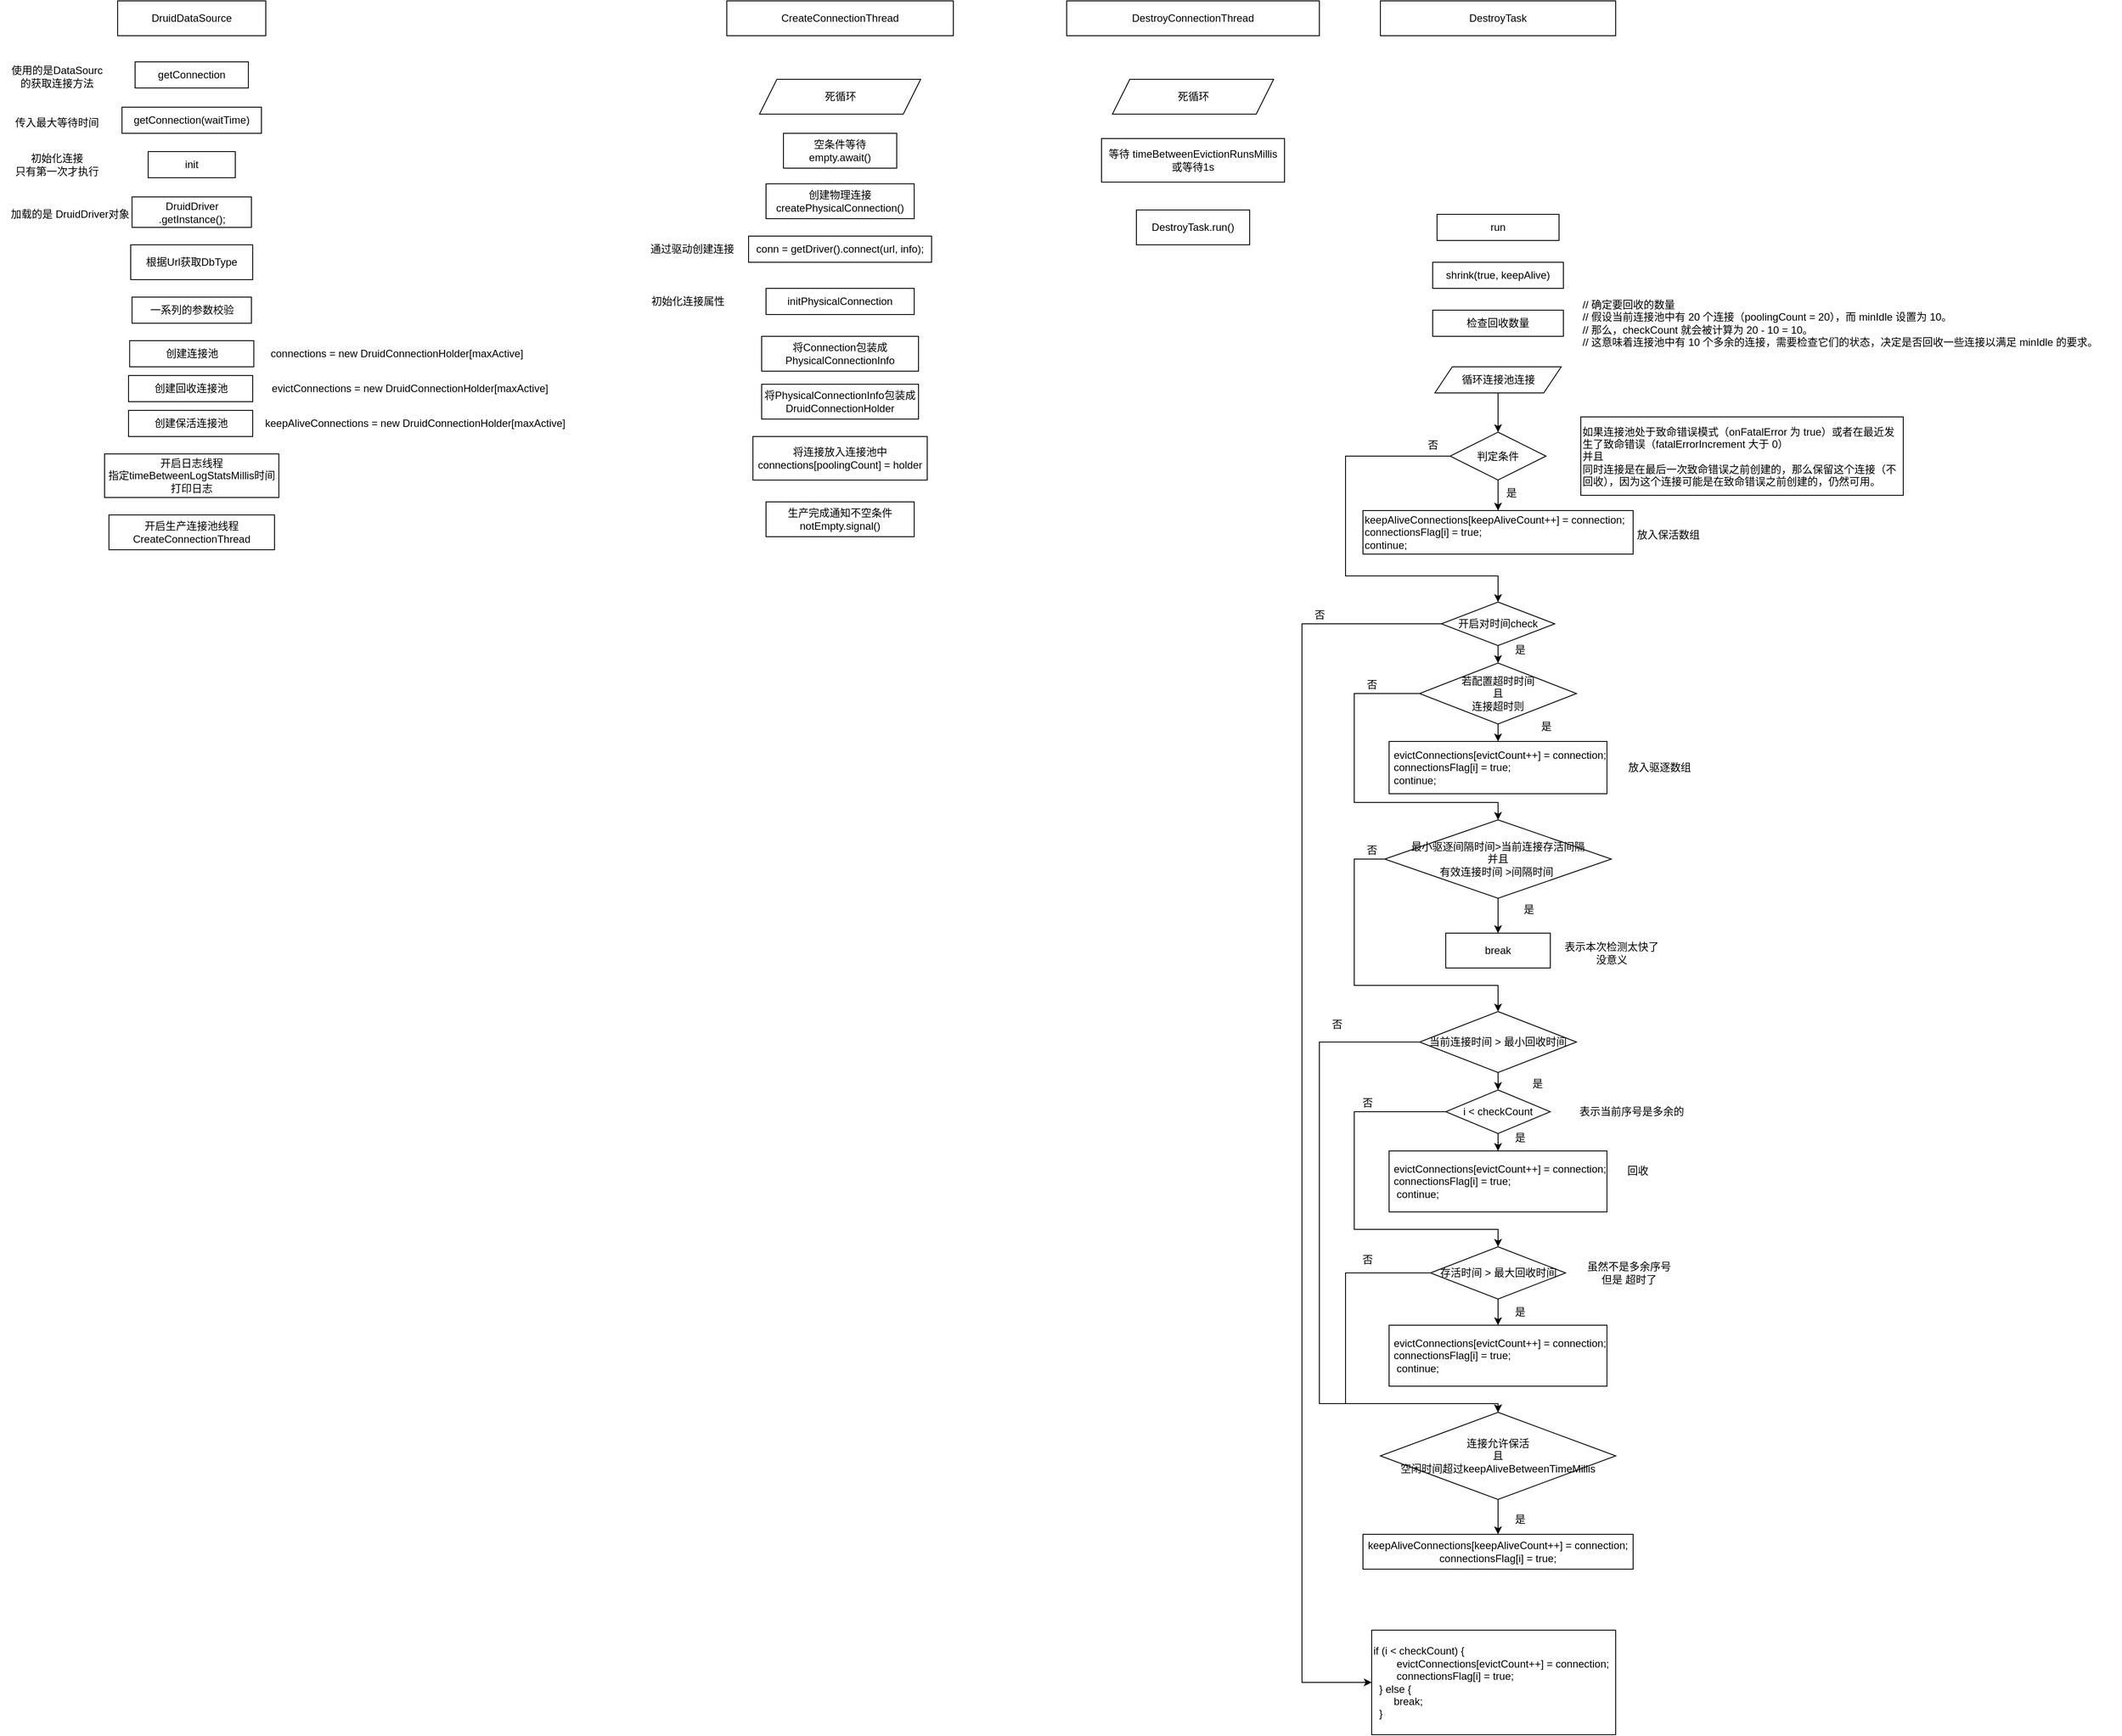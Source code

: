 <mxfile version="22.0.0" type="github">
  <diagram name="第 1 页" id="wUAEAIxkWxok8icOV6td">
    <mxGraphModel dx="794" dy="482" grid="1" gridSize="10" guides="1" tooltips="1" connect="1" arrows="1" fold="1" page="1" pageScale="1" pageWidth="4681" pageHeight="3300" math="0" shadow="0">
      <root>
        <mxCell id="0" />
        <mxCell id="1" parent="0" />
        <mxCell id="99CrWy1h5ujyUwhnn91z-1" value="DruidDataSource" style="rounded=0;whiteSpace=wrap;html=1;" parent="1" vertex="1">
          <mxGeometry x="151" y="50" width="170" height="40" as="geometry" />
        </mxCell>
        <mxCell id="99CrWy1h5ujyUwhnn91z-2" value="getConnection" style="whiteSpace=wrap;html=1;" parent="1" vertex="1">
          <mxGeometry x="171" y="120" width="130" height="30" as="geometry" />
        </mxCell>
        <mxCell id="99CrWy1h5ujyUwhnn91z-3" value="使用的是DataSourc&lt;br&gt;的获取连接方法" style="text;html=1;align=center;verticalAlign=middle;resizable=0;points=[];autosize=1;strokeColor=none;fillColor=none;" parent="1" vertex="1">
          <mxGeometry x="16" y="117" width="130" height="40" as="geometry" />
        </mxCell>
        <mxCell id="99CrWy1h5ujyUwhnn91z-5" value="init" style="whiteSpace=wrap;html=1;" parent="1" vertex="1">
          <mxGeometry x="186" y="223" width="100" height="30" as="geometry" />
        </mxCell>
        <mxCell id="99CrWy1h5ujyUwhnn91z-6" value="初始化连接&lt;br&gt;只有第一次才执行" style="text;html=1;align=center;verticalAlign=middle;resizable=0;points=[];autosize=1;strokeColor=none;fillColor=none;" parent="1" vertex="1">
          <mxGeometry x="21" y="218" width="120" height="40" as="geometry" />
        </mxCell>
        <mxCell id="99CrWy1h5ujyUwhnn91z-7" value="传入最大等待时间" style="text;html=1;align=center;verticalAlign=middle;resizable=0;points=[];autosize=1;strokeColor=none;fillColor=none;" parent="1" vertex="1">
          <mxGeometry x="21" y="175" width="120" height="30" as="geometry" />
        </mxCell>
        <mxCell id="99CrWy1h5ujyUwhnn91z-8" value="getConnection(waitTime)" style="whiteSpace=wrap;html=1;" parent="1" vertex="1">
          <mxGeometry x="156" y="172" width="160" height="30" as="geometry" />
        </mxCell>
        <mxCell id="99CrWy1h5ujyUwhnn91z-9" value="加载的是 DruidDriver对象" style="text;html=1;align=center;verticalAlign=middle;resizable=0;points=[];autosize=1;strokeColor=none;fillColor=none;" parent="1" vertex="1">
          <mxGeometry x="16" y="280" width="160" height="30" as="geometry" />
        </mxCell>
        <mxCell id="99CrWy1h5ujyUwhnn91z-10" value="DruidDriver&lt;br&gt;.getInstance();" style="whiteSpace=wrap;html=1;" parent="1" vertex="1">
          <mxGeometry x="167.5" y="275" width="137" height="35" as="geometry" />
        </mxCell>
        <mxCell id="99CrWy1h5ujyUwhnn91z-11" value="根据Url获取DbType" style="whiteSpace=wrap;html=1;" parent="1" vertex="1">
          <mxGeometry x="166" y="330" width="140" height="40" as="geometry" />
        </mxCell>
        <mxCell id="ddNXW40_BPUpoWxZo95l-1" value="一系列的参数校验" style="rounded=0;whiteSpace=wrap;html=1;" vertex="1" parent="1">
          <mxGeometry x="167.5" y="390" width="137" height="30" as="geometry" />
        </mxCell>
        <mxCell id="ddNXW40_BPUpoWxZo95l-2" value="创建连接池" style="whiteSpace=wrap;html=1;" vertex="1" parent="1">
          <mxGeometry x="164.75" y="440" width="142.5" height="30" as="geometry" />
        </mxCell>
        <mxCell id="ddNXW40_BPUpoWxZo95l-3" value="connections = new DruidConnectionHolder[maxActive]" style="text;html=1;align=center;verticalAlign=middle;resizable=0;points=[];autosize=1;strokeColor=none;fillColor=none;" vertex="1" parent="1">
          <mxGeometry x="316" y="440" width="310" height="30" as="geometry" />
        </mxCell>
        <mxCell id="ddNXW40_BPUpoWxZo95l-4" value="创建回收连接池" style="whiteSpace=wrap;html=1;" vertex="1" parent="1">
          <mxGeometry x="163.5" y="480" width="142.5" height="30" as="geometry" />
        </mxCell>
        <mxCell id="ddNXW40_BPUpoWxZo95l-5" value="创建保活连接池" style="whiteSpace=wrap;html=1;" vertex="1" parent="1">
          <mxGeometry x="163.5" y="520" width="142.5" height="30" as="geometry" />
        </mxCell>
        <mxCell id="ddNXW40_BPUpoWxZo95l-6" value="evictConnections = new DruidConnectionHolder[maxActive]" style="text;html=1;align=center;verticalAlign=middle;resizable=0;points=[];autosize=1;strokeColor=none;fillColor=none;" vertex="1" parent="1">
          <mxGeometry x="316" y="480" width="340" height="30" as="geometry" />
        </mxCell>
        <mxCell id="ddNXW40_BPUpoWxZo95l-7" value="keepAliveConnections = new DruidConnectionHolder[maxActive]" style="text;html=1;align=center;verticalAlign=middle;resizable=0;points=[];autosize=1;strokeColor=none;fillColor=none;" vertex="1" parent="1">
          <mxGeometry x="307.25" y="520" width="370" height="30" as="geometry" />
        </mxCell>
        <mxCell id="ddNXW40_BPUpoWxZo95l-9" value="开启日志线程&lt;br&gt;指定timeBetweenLogStatsMillis时间 打印日志" style="whiteSpace=wrap;html=1;" vertex="1" parent="1">
          <mxGeometry x="136" y="570" width="200" height="50" as="geometry" />
        </mxCell>
        <mxCell id="ddNXW40_BPUpoWxZo95l-10" value="开启生产连接池线程&lt;br&gt;CreateConnectionThread" style="whiteSpace=wrap;html=1;" vertex="1" parent="1">
          <mxGeometry x="141" y="640" width="190" height="40" as="geometry" />
        </mxCell>
        <mxCell id="ddNXW40_BPUpoWxZo95l-11" value="死循环" style="shape=parallelogram;perimeter=parallelogramPerimeter;whiteSpace=wrap;html=1;fixedSize=1;" vertex="1" parent="1">
          <mxGeometry x="887.5" y="140" width="185" height="40" as="geometry" />
        </mxCell>
        <mxCell id="ddNXW40_BPUpoWxZo95l-12" value="CreateConnectionThread" style="whiteSpace=wrap;html=1;" vertex="1" parent="1">
          <mxGeometry x="850" y="50" width="260" height="40" as="geometry" />
        </mxCell>
        <mxCell id="ddNXW40_BPUpoWxZo95l-13" value="空条件等待&lt;br&gt;empty.await()" style="whiteSpace=wrap;html=1;" vertex="1" parent="1">
          <mxGeometry x="915" y="202" width="130" height="40" as="geometry" />
        </mxCell>
        <mxCell id="ddNXW40_BPUpoWxZo95l-14" value="创建物理连接&lt;br&gt;createPhysicalConnection()" style="whiteSpace=wrap;html=1;" vertex="1" parent="1">
          <mxGeometry x="895" y="260" width="170" height="40" as="geometry" />
        </mxCell>
        <mxCell id="ddNXW40_BPUpoWxZo95l-15" value="conn = getDriver().connect(url, info);" style="whiteSpace=wrap;html=1;" vertex="1" parent="1">
          <mxGeometry x="875" y="320" width="210" height="30" as="geometry" />
        </mxCell>
        <mxCell id="ddNXW40_BPUpoWxZo95l-16" value="通过驱动创建连接" style="text;html=1;align=center;verticalAlign=middle;resizable=0;points=[];autosize=1;strokeColor=none;fillColor=none;" vertex="1" parent="1">
          <mxGeometry x="750" y="320" width="120" height="30" as="geometry" />
        </mxCell>
        <mxCell id="ddNXW40_BPUpoWxZo95l-17" value="initPhysicalConnection" style="whiteSpace=wrap;html=1;" vertex="1" parent="1">
          <mxGeometry x="895" y="380" width="170" height="30" as="geometry" />
        </mxCell>
        <mxCell id="ddNXW40_BPUpoWxZo95l-18" value="初始化连接属性" style="text;html=1;align=center;verticalAlign=middle;resizable=0;points=[];autosize=1;strokeColor=none;fillColor=none;" vertex="1" parent="1">
          <mxGeometry x="750" y="380" width="110" height="30" as="geometry" />
        </mxCell>
        <mxCell id="ddNXW40_BPUpoWxZo95l-19" value="将Connection包装成&lt;br&gt;PhysicalConnectionInfo" style="whiteSpace=wrap;html=1;" vertex="1" parent="1">
          <mxGeometry x="890" y="435" width="180" height="40" as="geometry" />
        </mxCell>
        <mxCell id="ddNXW40_BPUpoWxZo95l-20" value="将连接放入连接池中&lt;br&gt;connections[poolingCount] = holder" style="whiteSpace=wrap;html=1;" vertex="1" parent="1">
          <mxGeometry x="880" y="550" width="200" height="50" as="geometry" />
        </mxCell>
        <mxCell id="ddNXW40_BPUpoWxZo95l-21" value="生产完成通知不空条件&lt;br&gt;notEmpty.signal()" style="whiteSpace=wrap;html=1;" vertex="1" parent="1">
          <mxGeometry x="895" y="625" width="170" height="40" as="geometry" />
        </mxCell>
        <mxCell id="ddNXW40_BPUpoWxZo95l-22" value="将PhysicalConnectionInfo包装成&lt;br&gt;DruidConnectionHolder" style="whiteSpace=wrap;html=1;" vertex="1" parent="1">
          <mxGeometry x="890" y="490" width="180" height="40" as="geometry" />
        </mxCell>
        <mxCell id="ddNXW40_BPUpoWxZo95l-23" value="DestroyConnectionThread" style="whiteSpace=wrap;html=1;" vertex="1" parent="1">
          <mxGeometry x="1240" y="50" width="290" height="40" as="geometry" />
        </mxCell>
        <mxCell id="ddNXW40_BPUpoWxZo95l-24" value="死循环" style="shape=parallelogram;perimeter=parallelogramPerimeter;whiteSpace=wrap;html=1;fixedSize=1;" vertex="1" parent="1">
          <mxGeometry x="1292.5" y="140" width="185" height="40" as="geometry" />
        </mxCell>
        <mxCell id="ddNXW40_BPUpoWxZo95l-26" value="等待&amp;nbsp;timeBetweenEvictionRunsMillis&lt;br&gt;或等待1s" style="whiteSpace=wrap;html=1;" vertex="1" parent="1">
          <mxGeometry x="1280" y="208" width="210" height="50" as="geometry" />
        </mxCell>
        <mxCell id="ddNXW40_BPUpoWxZo95l-27" value="DestroyTask.run()" style="whiteSpace=wrap;html=1;" vertex="1" parent="1">
          <mxGeometry x="1320" y="290" width="130" height="40" as="geometry" />
        </mxCell>
        <mxCell id="ddNXW40_BPUpoWxZo95l-28" value="DestroyTask" style="whiteSpace=wrap;html=1;" vertex="1" parent="1">
          <mxGeometry x="1600" y="50" width="270" height="40" as="geometry" />
        </mxCell>
        <mxCell id="ddNXW40_BPUpoWxZo95l-29" value="run" style="whiteSpace=wrap;html=1;" vertex="1" parent="1">
          <mxGeometry x="1665" y="295" width="140" height="30" as="geometry" />
        </mxCell>
        <mxCell id="ddNXW40_BPUpoWxZo95l-30" value="shrink(true, keepAlive)" style="whiteSpace=wrap;html=1;" vertex="1" parent="1">
          <mxGeometry x="1660" y="350" width="150" height="30" as="geometry" />
        </mxCell>
        <mxCell id="ddNXW40_BPUpoWxZo95l-31" value="检查回收数量" style="whiteSpace=wrap;html=1;" vertex="1" parent="1">
          <mxGeometry x="1660" y="405" width="150" height="30" as="geometry" />
        </mxCell>
        <mxCell id="ddNXW40_BPUpoWxZo95l-32" value="&lt;div&gt;&amp;nbsp;&lt;span style=&quot;white-space: pre;&quot;&gt;&#x9;&lt;/span&gt;&amp;nbsp; &amp;nbsp; // 确定要回收的数量&lt;/div&gt;&lt;div&gt;&amp;nbsp; &amp;nbsp; &amp;nbsp; &amp;nbsp; &amp;nbsp; &amp;nbsp; // 假设当前连接池中有 20 个连接（poolingCount = 20），而 minIdle 设置为 10。&lt;/div&gt;&lt;div&gt;&amp;nbsp; &amp;nbsp; &amp;nbsp; &amp;nbsp; &amp;nbsp; &amp;nbsp; // 那么，checkCount 就会被计算为 20 - 10 = 10。&lt;/div&gt;&lt;div&gt;&amp;nbsp; &amp;nbsp; &amp;nbsp; &amp;nbsp; &amp;nbsp; &amp;nbsp; // 这意味着连接池中有 10 个多余的连接，需要检查它们的状态，决定是否回收一些连接以满足 minIdle 的要求。&lt;/div&gt;" style="text;html=1;align=left;verticalAlign=middle;resizable=0;points=[];autosize=1;strokeColor=none;fillColor=none;" vertex="1" parent="1">
          <mxGeometry x="1790" y="385" width="660" height="70" as="geometry" />
        </mxCell>
        <mxCell id="ddNXW40_BPUpoWxZo95l-40" style="edgeStyle=orthogonalEdgeStyle;rounded=0;orthogonalLoop=1;jettySize=auto;html=1;exitX=0.5;exitY=1;exitDx=0;exitDy=0;entryX=0.5;entryY=0;entryDx=0;entryDy=0;" edge="1" parent="1" source="ddNXW40_BPUpoWxZo95l-33" target="ddNXW40_BPUpoWxZo95l-35">
          <mxGeometry relative="1" as="geometry" />
        </mxCell>
        <mxCell id="ddNXW40_BPUpoWxZo95l-33" value="循环连接池连接" style="shape=parallelogram;perimeter=parallelogramPerimeter;whiteSpace=wrap;html=1;fixedSize=1;" vertex="1" parent="1">
          <mxGeometry x="1662.5" y="470" width="145" height="30" as="geometry" />
        </mxCell>
        <mxCell id="ddNXW40_BPUpoWxZo95l-34" value="&lt;div&gt;如果连接池处于致命错误模式（onFatalError 为 true）或者在最近发生了致命错误（fatalErrorIncrement 大于 0）&lt;/div&gt;&lt;div&gt;并且&lt;/div&gt;&lt;div&gt;&lt;span style=&quot;background-color: initial;&quot;&gt;同时连接是在最后一次致命错误之前创建的，那么保留这个连接（不回收），因为这个连接可能是在致命错误之前创建的，仍然可用。&lt;/span&gt;&lt;/div&gt;" style="whiteSpace=wrap;html=1;align=left;" vertex="1" parent="1">
          <mxGeometry x="1830" y="527.5" width="370" height="90" as="geometry" />
        </mxCell>
        <mxCell id="ddNXW40_BPUpoWxZo95l-37" style="edgeStyle=orthogonalEdgeStyle;rounded=0;orthogonalLoop=1;jettySize=auto;html=1;exitX=0.5;exitY=1;exitDx=0;exitDy=0;entryX=0.5;entryY=0;entryDx=0;entryDy=0;" edge="1" parent="1" source="ddNXW40_BPUpoWxZo95l-35" target="ddNXW40_BPUpoWxZo95l-36">
          <mxGeometry relative="1" as="geometry" />
        </mxCell>
        <mxCell id="ddNXW40_BPUpoWxZo95l-41" style="edgeStyle=orthogonalEdgeStyle;rounded=0;orthogonalLoop=1;jettySize=auto;html=1;exitX=0;exitY=0.5;exitDx=0;exitDy=0;entryX=0.5;entryY=0;entryDx=0;entryDy=0;" edge="1" parent="1" source="ddNXW40_BPUpoWxZo95l-35" target="ddNXW40_BPUpoWxZo95l-39">
          <mxGeometry relative="1" as="geometry">
            <Array as="points">
              <mxPoint x="1560" y="573" />
              <mxPoint x="1560" y="710" />
              <mxPoint x="1735" y="710" />
            </Array>
          </mxGeometry>
        </mxCell>
        <mxCell id="ddNXW40_BPUpoWxZo95l-35" value="判定条件" style="rhombus;whiteSpace=wrap;html=1;" vertex="1" parent="1">
          <mxGeometry x="1680" y="545" width="110" height="55" as="geometry" />
        </mxCell>
        <mxCell id="ddNXW40_BPUpoWxZo95l-36" value="&lt;div&gt;keepAliveConnections[keepAliveCount++] = connection;&lt;/div&gt;&lt;div&gt;connectionsFlag[i] = true;&lt;/div&gt;&lt;div&gt;continue;&lt;/div&gt;" style="whiteSpace=wrap;html=1;align=left;" vertex="1" parent="1">
          <mxGeometry x="1580" y="635" width="310" height="50" as="geometry" />
        </mxCell>
        <mxCell id="ddNXW40_BPUpoWxZo95l-38" value="是" style="text;html=1;align=center;verticalAlign=middle;resizable=0;points=[];autosize=1;strokeColor=none;fillColor=none;" vertex="1" parent="1">
          <mxGeometry x="1730" y="600" width="40" height="30" as="geometry" />
        </mxCell>
        <mxCell id="ddNXW40_BPUpoWxZo95l-49" style="edgeStyle=orthogonalEdgeStyle;rounded=0;orthogonalLoop=1;jettySize=auto;html=1;exitX=0.5;exitY=1;exitDx=0;exitDy=0;entryX=0.5;entryY=0;entryDx=0;entryDy=0;" edge="1" parent="1" source="ddNXW40_BPUpoWxZo95l-39" target="ddNXW40_BPUpoWxZo95l-43">
          <mxGeometry relative="1" as="geometry" />
        </mxCell>
        <mxCell id="ddNXW40_BPUpoWxZo95l-86" style="edgeStyle=orthogonalEdgeStyle;rounded=0;orthogonalLoop=1;jettySize=auto;html=1;exitX=0;exitY=0.5;exitDx=0;exitDy=0;entryX=0;entryY=0.5;entryDx=0;entryDy=0;" edge="1" parent="1" source="ddNXW40_BPUpoWxZo95l-39" target="ddNXW40_BPUpoWxZo95l-85">
          <mxGeometry relative="1" as="geometry">
            <Array as="points">
              <mxPoint x="1510" y="765" />
              <mxPoint x="1510" y="1980" />
            </Array>
          </mxGeometry>
        </mxCell>
        <mxCell id="ddNXW40_BPUpoWxZo95l-39" value="开启对时间check" style="rhombus;whiteSpace=wrap;html=1;" vertex="1" parent="1">
          <mxGeometry x="1670" y="740" width="130" height="50" as="geometry" />
        </mxCell>
        <mxCell id="ddNXW40_BPUpoWxZo95l-42" value="否" style="text;html=1;align=center;verticalAlign=middle;resizable=0;points=[];autosize=1;strokeColor=none;fillColor=none;" vertex="1" parent="1">
          <mxGeometry x="1640" y="545" width="40" height="30" as="geometry" />
        </mxCell>
        <mxCell id="ddNXW40_BPUpoWxZo95l-47" style="edgeStyle=orthogonalEdgeStyle;rounded=0;orthogonalLoop=1;jettySize=auto;html=1;exitX=0.5;exitY=1;exitDx=0;exitDy=0;entryX=0.5;entryY=0;entryDx=0;entryDy=0;" edge="1" parent="1" source="ddNXW40_BPUpoWxZo95l-43" target="ddNXW40_BPUpoWxZo95l-45">
          <mxGeometry relative="1" as="geometry" />
        </mxCell>
        <mxCell id="ddNXW40_BPUpoWxZo95l-55" style="edgeStyle=orthogonalEdgeStyle;rounded=0;orthogonalLoop=1;jettySize=auto;html=1;exitX=0;exitY=0.5;exitDx=0;exitDy=0;entryX=0.5;entryY=0;entryDx=0;entryDy=0;" edge="1" parent="1" source="ddNXW40_BPUpoWxZo95l-43" target="ddNXW40_BPUpoWxZo95l-51">
          <mxGeometry relative="1" as="geometry">
            <Array as="points">
              <mxPoint x="1570" y="845" />
              <mxPoint x="1570" y="970" />
              <mxPoint x="1735" y="970" />
            </Array>
          </mxGeometry>
        </mxCell>
        <mxCell id="ddNXW40_BPUpoWxZo95l-43" value="若配置超时时间&lt;br&gt;且&lt;br&gt;连接超时则" style="rhombus;whiteSpace=wrap;html=1;" vertex="1" parent="1">
          <mxGeometry x="1645" y="810" width="180" height="70" as="geometry" />
        </mxCell>
        <mxCell id="ddNXW40_BPUpoWxZo95l-44" value="放入保活数组" style="text;html=1;align=center;verticalAlign=middle;resizable=0;points=[];autosize=1;strokeColor=none;fillColor=none;" vertex="1" parent="1">
          <mxGeometry x="1880" y="648" width="100" height="30" as="geometry" />
        </mxCell>
        <mxCell id="ddNXW40_BPUpoWxZo95l-45" value="&lt;div&gt;&amp;nbsp;evictConnections[evictCount++] = connection;&lt;/div&gt;&lt;div&gt;&amp;nbsp;connectionsFlag[i] = true;&lt;/div&gt;&lt;div&gt;&amp;nbsp;continue;&lt;/div&gt;" style="whiteSpace=wrap;html=1;align=left;" vertex="1" parent="1">
          <mxGeometry x="1610" y="900" width="250" height="60" as="geometry" />
        </mxCell>
        <mxCell id="ddNXW40_BPUpoWxZo95l-46" value="放入驱逐数组" style="text;html=1;align=center;verticalAlign=middle;resizable=0;points=[];autosize=1;strokeColor=none;fillColor=none;" vertex="1" parent="1">
          <mxGeometry x="1870" y="915" width="100" height="30" as="geometry" />
        </mxCell>
        <mxCell id="ddNXW40_BPUpoWxZo95l-48" value="是" style="text;html=1;align=center;verticalAlign=middle;resizable=0;points=[];autosize=1;strokeColor=none;fillColor=none;" vertex="1" parent="1">
          <mxGeometry x="1770" y="868" width="40" height="30" as="geometry" />
        </mxCell>
        <mxCell id="ddNXW40_BPUpoWxZo95l-50" value="是" style="text;html=1;align=center;verticalAlign=middle;resizable=0;points=[];autosize=1;strokeColor=none;fillColor=none;" vertex="1" parent="1">
          <mxGeometry x="1740" y="780" width="40" height="30" as="geometry" />
        </mxCell>
        <mxCell id="ddNXW40_BPUpoWxZo95l-53" style="edgeStyle=orthogonalEdgeStyle;rounded=0;orthogonalLoop=1;jettySize=auto;html=1;exitX=0.5;exitY=1;exitDx=0;exitDy=0;entryX=0.5;entryY=0;entryDx=0;entryDy=0;" edge="1" parent="1" source="ddNXW40_BPUpoWxZo95l-51" target="ddNXW40_BPUpoWxZo95l-52">
          <mxGeometry relative="1" as="geometry" />
        </mxCell>
        <mxCell id="ddNXW40_BPUpoWxZo95l-59" style="edgeStyle=orthogonalEdgeStyle;rounded=0;orthogonalLoop=1;jettySize=auto;html=1;exitX=0;exitY=0.5;exitDx=0;exitDy=0;entryX=0.5;entryY=0;entryDx=0;entryDy=0;" edge="1" parent="1" source="ddNXW40_BPUpoWxZo95l-51" target="ddNXW40_BPUpoWxZo95l-57">
          <mxGeometry relative="1" as="geometry">
            <Array as="points">
              <mxPoint x="1570" y="1035" />
              <mxPoint x="1570" y="1180" />
              <mxPoint x="1735" y="1180" />
            </Array>
          </mxGeometry>
        </mxCell>
        <mxCell id="ddNXW40_BPUpoWxZo95l-51" value="&lt;div&gt;最小驱逐间隔时间&amp;gt;当前连接存活间隔&lt;/div&gt;&lt;div&gt;并且&lt;/div&gt;&lt;div&gt;有效连接时间 &amp;gt;间隔时间&amp;nbsp;&lt;/div&gt;" style="rhombus;whiteSpace=wrap;html=1;" vertex="1" parent="1">
          <mxGeometry x="1605" y="990" width="260" height="90" as="geometry" />
        </mxCell>
        <mxCell id="ddNXW40_BPUpoWxZo95l-52" value="break" style="whiteSpace=wrap;html=1;" vertex="1" parent="1">
          <mxGeometry x="1675" y="1120" width="120" height="40" as="geometry" />
        </mxCell>
        <mxCell id="ddNXW40_BPUpoWxZo95l-54" value="表示本次检测太快了&lt;br&gt;没意义" style="text;html=1;align=center;verticalAlign=middle;resizable=0;points=[];autosize=1;strokeColor=none;fillColor=none;" vertex="1" parent="1">
          <mxGeometry x="1800" y="1123" width="130" height="40" as="geometry" />
        </mxCell>
        <mxCell id="ddNXW40_BPUpoWxZo95l-56" value="否" style="text;html=1;align=center;verticalAlign=middle;resizable=0;points=[];autosize=1;strokeColor=none;fillColor=none;" vertex="1" parent="1">
          <mxGeometry x="1570" y="820" width="40" height="30" as="geometry" />
        </mxCell>
        <mxCell id="ddNXW40_BPUpoWxZo95l-66" style="edgeStyle=orthogonalEdgeStyle;rounded=0;orthogonalLoop=1;jettySize=auto;html=1;exitX=0.5;exitY=1;exitDx=0;exitDy=0;entryX=0.5;entryY=0;entryDx=0;entryDy=0;" edge="1" parent="1" source="ddNXW40_BPUpoWxZo95l-57" target="ddNXW40_BPUpoWxZo95l-61">
          <mxGeometry relative="1" as="geometry" />
        </mxCell>
        <mxCell id="ddNXW40_BPUpoWxZo95l-83" style="edgeStyle=orthogonalEdgeStyle;rounded=0;orthogonalLoop=1;jettySize=auto;html=1;exitX=0;exitY=0.5;exitDx=0;exitDy=0;entryX=0.5;entryY=0;entryDx=0;entryDy=0;" edge="1" parent="1" source="ddNXW40_BPUpoWxZo95l-57" target="ddNXW40_BPUpoWxZo95l-76">
          <mxGeometry relative="1" as="geometry">
            <Array as="points">
              <mxPoint x="1530" y="1245" />
              <mxPoint x="1530" y="1660" />
              <mxPoint x="1735" y="1660" />
            </Array>
          </mxGeometry>
        </mxCell>
        <mxCell id="ddNXW40_BPUpoWxZo95l-57" value="当前连接时间 &amp;gt; 最小回收时间" style="rhombus;whiteSpace=wrap;html=1;" vertex="1" parent="1">
          <mxGeometry x="1645" y="1210" width="180" height="70" as="geometry" />
        </mxCell>
        <mxCell id="ddNXW40_BPUpoWxZo95l-58" value="是" style="text;html=1;align=center;verticalAlign=middle;resizable=0;points=[];autosize=1;strokeColor=none;fillColor=none;" vertex="1" parent="1">
          <mxGeometry x="1750" y="1078" width="40" height="30" as="geometry" />
        </mxCell>
        <mxCell id="ddNXW40_BPUpoWxZo95l-60" value="否" style="text;html=1;align=center;verticalAlign=middle;resizable=0;points=[];autosize=1;strokeColor=none;fillColor=none;" vertex="1" parent="1">
          <mxGeometry x="1570" y="1010" width="40" height="30" as="geometry" />
        </mxCell>
        <mxCell id="ddNXW40_BPUpoWxZo95l-64" style="edgeStyle=orthogonalEdgeStyle;rounded=0;orthogonalLoop=1;jettySize=auto;html=1;exitX=0.5;exitY=1;exitDx=0;exitDy=0;entryX=0.5;entryY=0;entryDx=0;entryDy=0;" edge="1" parent="1" source="ddNXW40_BPUpoWxZo95l-61" target="ddNXW40_BPUpoWxZo95l-63">
          <mxGeometry relative="1" as="geometry" />
        </mxCell>
        <mxCell id="ddNXW40_BPUpoWxZo95l-74" style="edgeStyle=orthogonalEdgeStyle;rounded=0;orthogonalLoop=1;jettySize=auto;html=1;exitX=0;exitY=0.5;exitDx=0;exitDy=0;entryX=0.5;entryY=0;entryDx=0;entryDy=0;" edge="1" parent="1" source="ddNXW40_BPUpoWxZo95l-61" target="ddNXW40_BPUpoWxZo95l-68">
          <mxGeometry relative="1" as="geometry">
            <Array as="points">
              <mxPoint x="1570" y="1325" />
              <mxPoint x="1570" y="1460" />
              <mxPoint x="1735" y="1460" />
            </Array>
          </mxGeometry>
        </mxCell>
        <mxCell id="ddNXW40_BPUpoWxZo95l-61" value="i &amp;lt; checkCount" style="rhombus;whiteSpace=wrap;html=1;" vertex="1" parent="1">
          <mxGeometry x="1675" y="1300" width="120" height="50" as="geometry" />
        </mxCell>
        <mxCell id="ddNXW40_BPUpoWxZo95l-62" value="表示当前序号是多余的" style="text;html=1;align=center;verticalAlign=middle;resizable=0;points=[];autosize=1;strokeColor=none;fillColor=none;" vertex="1" parent="1">
          <mxGeometry x="1817.5" y="1310" width="140" height="30" as="geometry" />
        </mxCell>
        <mxCell id="ddNXW40_BPUpoWxZo95l-63" value="&lt;div&gt;&amp;nbsp;evictConnections[evictCount++] = connection;&lt;/div&gt;&lt;div&gt;&amp;nbsp;connectionsFlag[i] = true;&lt;/div&gt;&lt;div&gt;&amp;nbsp; continue;&lt;/div&gt;" style="whiteSpace=wrap;html=1;align=left;" vertex="1" parent="1">
          <mxGeometry x="1610" y="1370" width="250" height="70" as="geometry" />
        </mxCell>
        <mxCell id="ddNXW40_BPUpoWxZo95l-65" value="是" style="text;html=1;align=center;verticalAlign=middle;resizable=0;points=[];autosize=1;strokeColor=none;fillColor=none;" vertex="1" parent="1">
          <mxGeometry x="1740" y="1340" width="40" height="30" as="geometry" />
        </mxCell>
        <mxCell id="ddNXW40_BPUpoWxZo95l-67" value="回收" style="text;html=1;align=center;verticalAlign=middle;resizable=0;points=[];autosize=1;strokeColor=none;fillColor=none;" vertex="1" parent="1">
          <mxGeometry x="1870" y="1378" width="50" height="30" as="geometry" />
        </mxCell>
        <mxCell id="ddNXW40_BPUpoWxZo95l-72" style="edgeStyle=orthogonalEdgeStyle;rounded=0;orthogonalLoop=1;jettySize=auto;html=1;exitX=0.5;exitY=1;exitDx=0;exitDy=0;entryX=0.5;entryY=0;entryDx=0;entryDy=0;" edge="1" parent="1" source="ddNXW40_BPUpoWxZo95l-68" target="ddNXW40_BPUpoWxZo95l-71">
          <mxGeometry relative="1" as="geometry" />
        </mxCell>
        <mxCell id="ddNXW40_BPUpoWxZo95l-81" style="edgeStyle=orthogonalEdgeStyle;rounded=0;orthogonalLoop=1;jettySize=auto;html=1;exitX=0;exitY=0.5;exitDx=0;exitDy=0;entryX=0.5;entryY=0;entryDx=0;entryDy=0;" edge="1" parent="1" source="ddNXW40_BPUpoWxZo95l-68" target="ddNXW40_BPUpoWxZo95l-76">
          <mxGeometry relative="1" as="geometry">
            <Array as="points">
              <mxPoint x="1560" y="1510" />
              <mxPoint x="1560" y="1660" />
              <mxPoint x="1735" y="1660" />
            </Array>
          </mxGeometry>
        </mxCell>
        <mxCell id="ddNXW40_BPUpoWxZo95l-68" value="存活时间 &amp;gt; 最大回收时间" style="rhombus;whiteSpace=wrap;html=1;" vertex="1" parent="1">
          <mxGeometry x="1657.5" y="1480" width="155" height="60" as="geometry" />
        </mxCell>
        <mxCell id="ddNXW40_BPUpoWxZo95l-69" value="虽然不是多余序号&lt;br&gt;但是 超时了" style="text;html=1;align=center;verticalAlign=middle;resizable=0;points=[];autosize=1;strokeColor=none;fillColor=none;" vertex="1" parent="1">
          <mxGeometry x="1825" y="1490" width="120" height="40" as="geometry" />
        </mxCell>
        <mxCell id="ddNXW40_BPUpoWxZo95l-71" value="&lt;div&gt;&amp;nbsp;evictConnections[evictCount++] = connection;&lt;/div&gt;&lt;div&gt;&amp;nbsp;connectionsFlag[i] = true;&lt;/div&gt;&lt;div&gt;&amp;nbsp; continue;&lt;/div&gt;" style="whiteSpace=wrap;html=1;align=left;" vertex="1" parent="1">
          <mxGeometry x="1610" y="1570" width="250" height="70" as="geometry" />
        </mxCell>
        <mxCell id="ddNXW40_BPUpoWxZo95l-73" value="是" style="text;html=1;align=center;verticalAlign=middle;resizable=0;points=[];autosize=1;strokeColor=none;fillColor=none;" vertex="1" parent="1">
          <mxGeometry x="1740" y="1540" width="40" height="30" as="geometry" />
        </mxCell>
        <mxCell id="ddNXW40_BPUpoWxZo95l-75" value="否" style="text;html=1;align=center;verticalAlign=middle;resizable=0;points=[];autosize=1;strokeColor=none;fillColor=none;" vertex="1" parent="1">
          <mxGeometry x="1565" y="1300" width="40" height="30" as="geometry" />
        </mxCell>
        <mxCell id="ddNXW40_BPUpoWxZo95l-78" style="edgeStyle=orthogonalEdgeStyle;rounded=0;orthogonalLoop=1;jettySize=auto;html=1;exitX=0.5;exitY=1;exitDx=0;exitDy=0;" edge="1" parent="1" source="ddNXW40_BPUpoWxZo95l-76" target="ddNXW40_BPUpoWxZo95l-77">
          <mxGeometry relative="1" as="geometry" />
        </mxCell>
        <mxCell id="ddNXW40_BPUpoWxZo95l-76" value="连接允许保活&lt;br&gt;且&lt;br&gt;空闲时间超过keepAliveBetweenTimeMillis" style="rhombus;whiteSpace=wrap;html=1;" vertex="1" parent="1">
          <mxGeometry x="1600" y="1670" width="270" height="100" as="geometry" />
        </mxCell>
        <mxCell id="ddNXW40_BPUpoWxZo95l-77" value="&lt;div&gt;keepAliveConnections[keepAliveCount++] = connection;&lt;/div&gt;&lt;div&gt;&lt;span style=&quot;background-color: initial;&quot;&gt;connectionsFlag[i] = true;&lt;/span&gt;&lt;/div&gt;" style="whiteSpace=wrap;html=1;" vertex="1" parent="1">
          <mxGeometry x="1580" y="1810" width="310" height="40" as="geometry" />
        </mxCell>
        <mxCell id="ddNXW40_BPUpoWxZo95l-79" value="是" style="text;html=1;align=center;verticalAlign=middle;resizable=0;points=[];autosize=1;strokeColor=none;fillColor=none;" vertex="1" parent="1">
          <mxGeometry x="1740" y="1778" width="40" height="30" as="geometry" />
        </mxCell>
        <mxCell id="ddNXW40_BPUpoWxZo95l-80" value="是" style="text;html=1;align=center;verticalAlign=middle;resizable=0;points=[];autosize=1;strokeColor=none;fillColor=none;" vertex="1" parent="1">
          <mxGeometry x="1760" y="1278" width="40" height="30" as="geometry" />
        </mxCell>
        <mxCell id="ddNXW40_BPUpoWxZo95l-82" value="否" style="text;html=1;align=center;verticalAlign=middle;resizable=0;points=[];autosize=1;strokeColor=none;fillColor=none;" vertex="1" parent="1">
          <mxGeometry x="1565" y="1480" width="40" height="30" as="geometry" />
        </mxCell>
        <mxCell id="ddNXW40_BPUpoWxZo95l-84" value="否" style="text;html=1;align=center;verticalAlign=middle;resizable=0;points=[];autosize=1;strokeColor=none;fillColor=none;" vertex="1" parent="1">
          <mxGeometry x="1530" y="1210" width="40" height="30" as="geometry" />
        </mxCell>
        <mxCell id="ddNXW40_BPUpoWxZo95l-85" value="&lt;div&gt;if (i &amp;lt; checkCount) {&lt;/div&gt;&lt;div&gt;&amp;nbsp; &amp;nbsp; &amp;nbsp; &amp;nbsp; evictConnections[evictCount++] = connection;&lt;/div&gt;&lt;div&gt;&amp;nbsp; &amp;nbsp; &amp;nbsp; &amp;nbsp; connectionsFlag[i] = true;&lt;/div&gt;&lt;div&gt;&amp;nbsp; } else {&lt;/div&gt;&lt;div&gt;&amp;nbsp; &amp;nbsp; &amp;nbsp; &amp;nbsp;break;&lt;/div&gt;&lt;div&gt;&amp;nbsp; }&lt;/div&gt;" style="whiteSpace=wrap;html=1;align=left;" vertex="1" parent="1">
          <mxGeometry x="1590" y="1920" width="280" height="120" as="geometry" />
        </mxCell>
        <mxCell id="ddNXW40_BPUpoWxZo95l-87" value="否" style="text;html=1;align=center;verticalAlign=middle;resizable=0;points=[];autosize=1;strokeColor=none;fillColor=none;" vertex="1" parent="1">
          <mxGeometry x="1510" y="740" width="40" height="30" as="geometry" />
        </mxCell>
      </root>
    </mxGraphModel>
  </diagram>
</mxfile>

